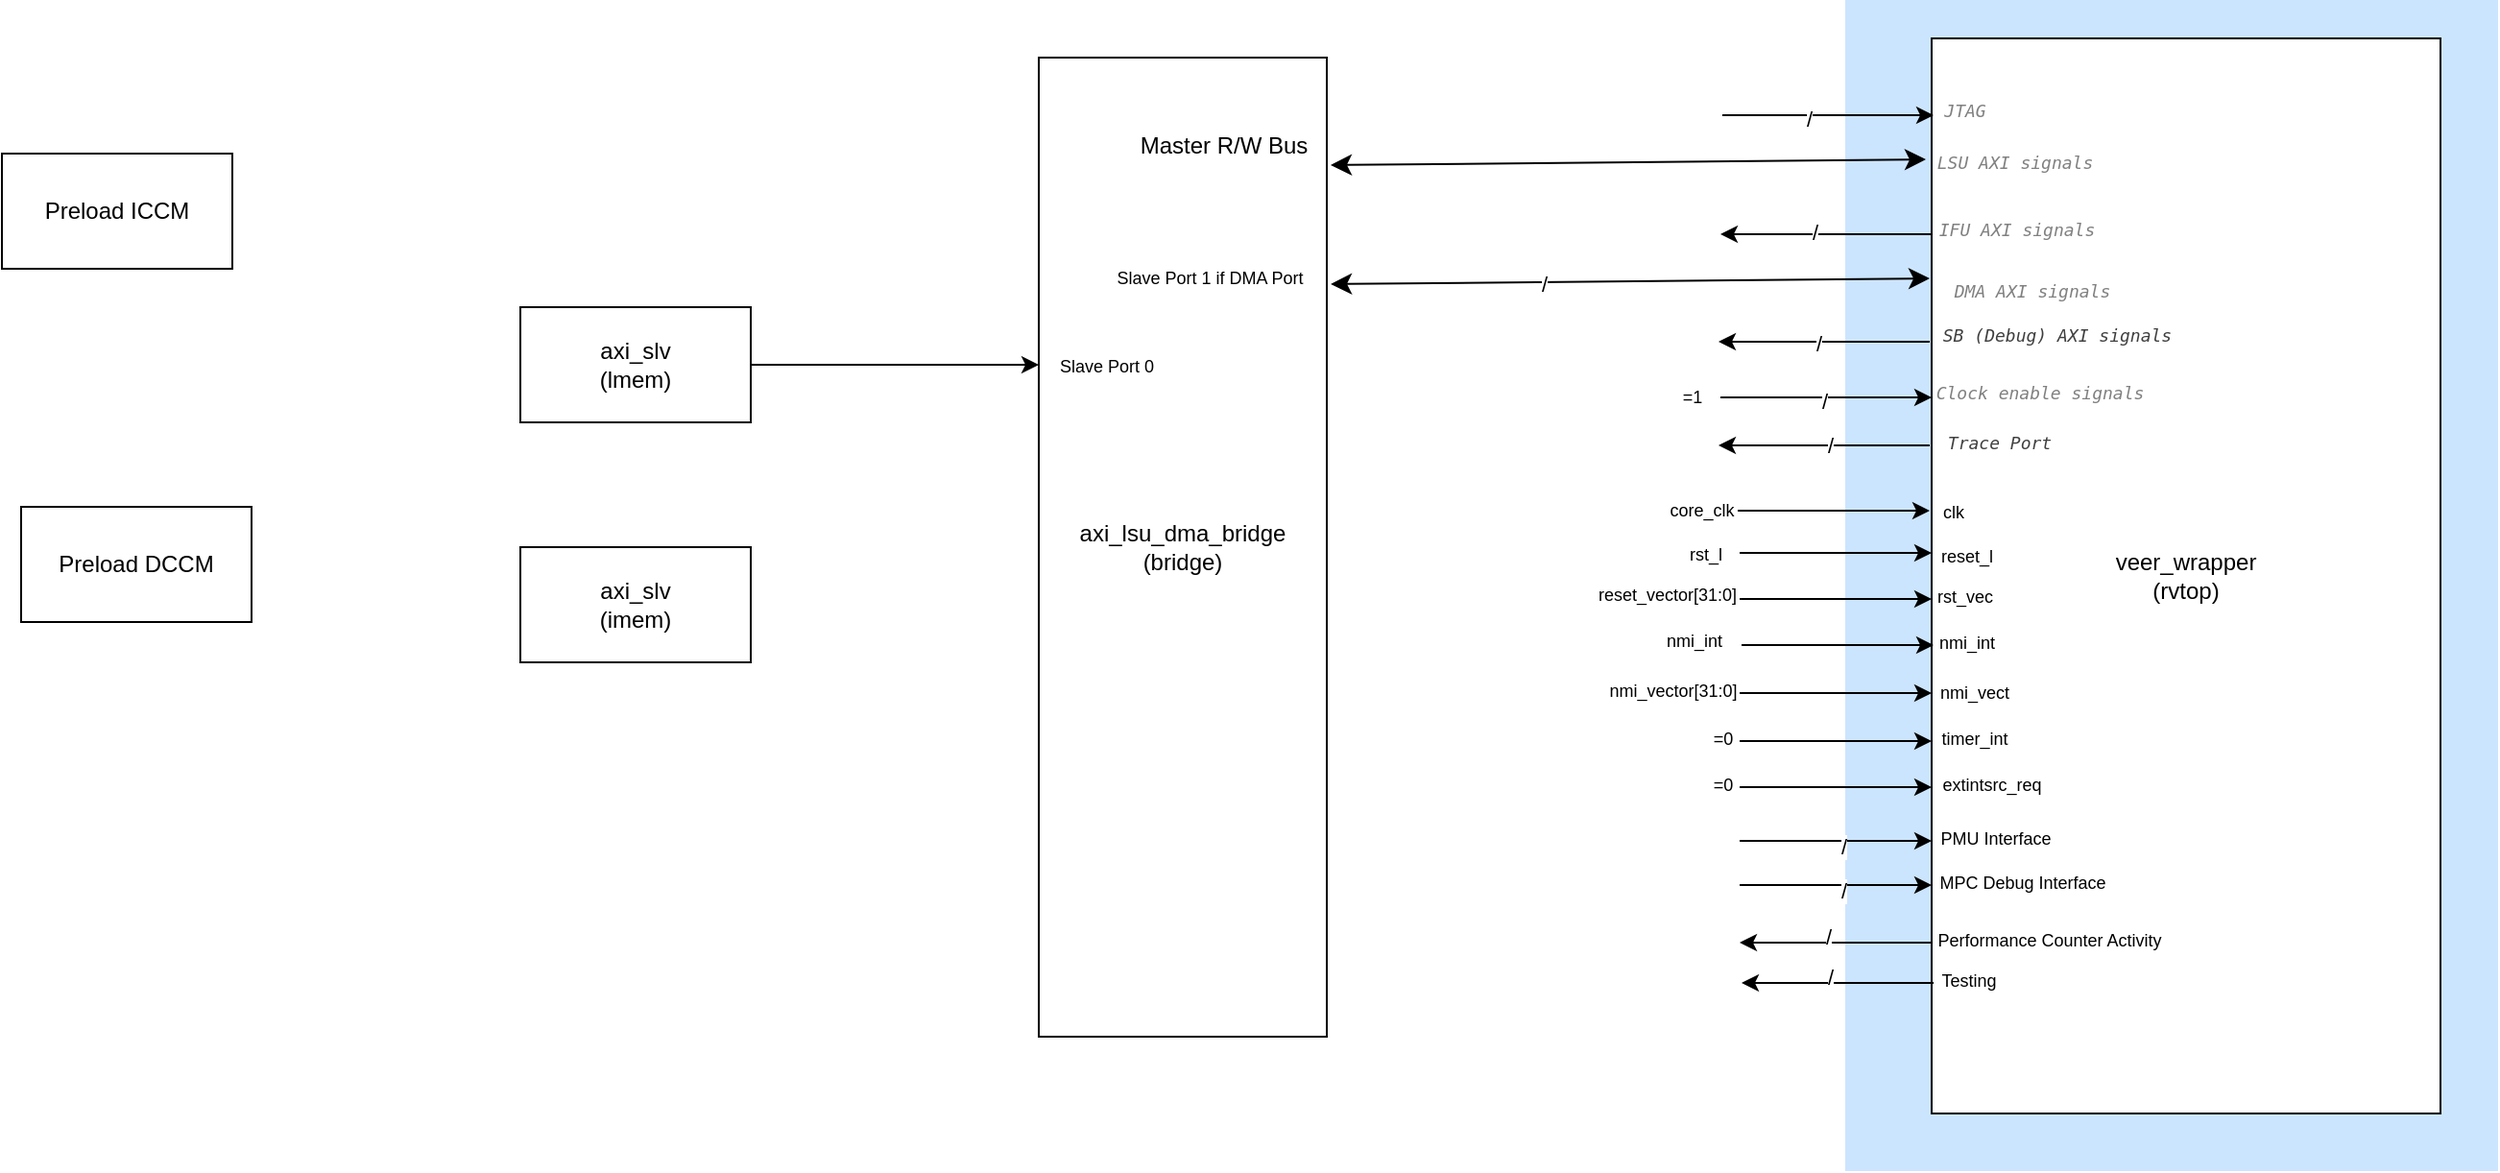 <mxfile>
    <diagram id="nt68YbS16cfVSnMFpd4P" name="tb_top">
        <mxGraphModel dx="2227" dy="465" grid="1" gridSize="10" guides="1" tooltips="1" connect="1" arrows="1" fold="1" page="1" pageScale="1" pageWidth="850" pageHeight="1100" math="0" shadow="0">
            <root>
                <mxCell id="0"/>
                <mxCell id="1" parent="0"/>
                <mxCell id="70" value="" style="whiteSpace=wrap;html=1;strokeColor=none;fillColor=#CCE5FF;" parent="1" vertex="1">
                    <mxGeometry x="320" y="80" width="340" height="610" as="geometry"/>
                </mxCell>
                <mxCell id="2" value="veer_wrapper&lt;div&gt;(rvtop)&lt;/div&gt;" style="whiteSpace=wrap;html=1;" parent="1" vertex="1">
                    <mxGeometry x="365" y="100" width="265" height="560" as="geometry"/>
                </mxCell>
                <mxCell id="6" value="&lt;div style=&quot;color: rgb(36, 41, 46); background-color: rgb(255, 255, 255); font-family: &amp;quot;Droid Sans Mono&amp;quot;, &amp;quot;monospace&amp;quot;, monospace; line-height: 19px; white-space-collapse: preserve;&quot;&gt;&lt;span style=&quot;color: rgb(128, 128, 128); font-style: italic;&quot;&gt;&lt;font style=&quot;font-size: 9px;&quot;&gt;LSU AXI signals&lt;/font&gt;&lt;/span&gt;&lt;/div&gt;" style="text;html=1;align=center;verticalAlign=middle;resizable=0;points=[];autosize=1;strokeColor=none;fillColor=none;" parent="1" vertex="1">
                    <mxGeometry x="358" y="149" width="100" height="30" as="geometry"/>
                </mxCell>
                <mxCell id="8" value="" style="edgeStyle=none;orthogonalLoop=1;jettySize=auto;html=1;" parent="1" edge="1">
                    <mxGeometry width="100" relative="1" as="geometry">
                        <mxPoint x="365" y="202" as="sourcePoint"/>
                        <mxPoint x="255" y="202" as="targetPoint"/>
                        <Array as="points"/>
                    </mxGeometry>
                </mxCell>
                <mxCell id="53" value="/" style="edgeLabel;html=1;align=center;verticalAlign=middle;resizable=0;points=[];" parent="8" vertex="1" connectable="0">
                    <mxGeometry x="0.11" y="-1" relative="1" as="geometry">
                        <mxPoint as="offset"/>
                    </mxGeometry>
                </mxCell>
                <mxCell id="9" value="&lt;div style=&quot;color: rgb(36, 41, 46); background-color: rgb(255, 255, 255); font-family: &amp;quot;Droid Sans Mono&amp;quot;, &amp;quot;monospace&amp;quot;, monospace; line-height: 19px; white-space-collapse: preserve;&quot;&gt;&lt;span style=&quot;color: rgb(128, 128, 128); font-style: italic;&quot;&gt;&lt;font style=&quot;font-size: 9px;&quot;&gt;IFU AXI signals&lt;/font&gt;&lt;/span&gt;&lt;/div&gt;" style="text;html=1;align=center;verticalAlign=middle;resizable=0;points=[];autosize=1;strokeColor=none;fillColor=none;" parent="1" vertex="1">
                    <mxGeometry x="359" y="184" width="100" height="30" as="geometry"/>
                </mxCell>
                <mxCell id="11" value="&lt;div style=&quot;color: rgb(36, 41, 46); background-color: rgb(255, 255, 255); font-family: &amp;quot;Droid Sans Mono&amp;quot;, &amp;quot;monospace&amp;quot;, monospace; line-height: 19px; white-space-collapse: preserve;&quot;&gt;&lt;span style=&quot;color: rgb(128, 128, 128); font-style: italic;&quot;&gt;&lt;font style=&quot;font-size: 9px;&quot;&gt;DMA AXI signals&lt;/font&gt;&lt;/span&gt;&lt;/div&gt;" style="text;html=1;align=center;verticalAlign=middle;resizable=0;points=[];autosize=1;strokeColor=none;fillColor=none;" parent="1" vertex="1">
                    <mxGeometry x="367" y="216" width="100" height="30" as="geometry"/>
                </mxCell>
                <mxCell id="12" value="" style="edgeStyle=none;orthogonalLoop=1;jettySize=auto;html=1;" parent="1" edge="1">
                    <mxGeometry width="100" relative="1" as="geometry">
                        <mxPoint x="364" y="258" as="sourcePoint"/>
                        <mxPoint x="254" y="258" as="targetPoint"/>
                        <Array as="points"/>
                    </mxGeometry>
                </mxCell>
                <mxCell id="55" value="/" style="edgeLabel;html=1;align=center;verticalAlign=middle;resizable=0;points=[];" parent="12" vertex="1" connectable="0">
                    <mxGeometry x="0.067" y="1" relative="1" as="geometry">
                        <mxPoint as="offset"/>
                    </mxGeometry>
                </mxCell>
                <mxCell id="13" value="&lt;div style=&quot;color: rgb(36, 41, 46); background-color: rgb(255, 255, 255); font-family: &amp;quot;Droid Sans Mono&amp;quot;, &amp;quot;monospace&amp;quot;, monospace; line-height: 19px; white-space-collapse: preserve;&quot;&gt;&lt;span style=&quot;color: rgb(63, 63, 63); font-size: 9px; font-style: italic;&quot;&gt;SB (Debug) AXI signals&lt;/span&gt;&lt;/div&gt;" style="text;html=1;align=center;verticalAlign=middle;resizable=0;points=[];autosize=1;strokeColor=none;fillColor=none;" parent="1" vertex="1">
                    <mxGeometry x="360" y="239" width="140" height="30" as="geometry"/>
                </mxCell>
                <mxCell id="14" value="" style="edgeStyle=none;orthogonalLoop=1;jettySize=auto;html=1;" parent="1" edge="1">
                    <mxGeometry width="100" relative="1" as="geometry">
                        <mxPoint x="264" y="346" as="sourcePoint"/>
                        <mxPoint x="364" y="346" as="targetPoint"/>
                        <Array as="points"/>
                    </mxGeometry>
                </mxCell>
                <mxCell id="15" value="&lt;font style=&quot;font-size: 9px;&quot;&gt;clk&lt;/font&gt;" style="text;html=1;align=center;verticalAlign=middle;resizable=0;points=[];autosize=1;strokeColor=none;fillColor=none;" parent="1" vertex="1">
                    <mxGeometry x="361" y="331" width="30" height="30" as="geometry"/>
                </mxCell>
                <mxCell id="20" value="" style="edgeStyle=none;orthogonalLoop=1;jettySize=auto;html=1;" parent="1" edge="1">
                    <mxGeometry width="100" relative="1" as="geometry">
                        <mxPoint x="265" y="368" as="sourcePoint"/>
                        <mxPoint x="365" y="368" as="targetPoint"/>
                        <Array as="points"/>
                    </mxGeometry>
                </mxCell>
                <mxCell id="21" value="&lt;font style=&quot;font-size: 9px;&quot;&gt;reset_l&lt;/font&gt;" style="text;html=1;align=center;verticalAlign=middle;resizable=0;points=[];autosize=1;strokeColor=none;fillColor=none;" parent="1" vertex="1">
                    <mxGeometry x="358" y="354" width="50" height="30" as="geometry"/>
                </mxCell>
                <mxCell id="22" value="" style="edgeStyle=none;orthogonalLoop=1;jettySize=auto;html=1;" parent="1" edge="1">
                    <mxGeometry width="100" relative="1" as="geometry">
                        <mxPoint x="265" y="392" as="sourcePoint"/>
                        <mxPoint x="365" y="392" as="targetPoint"/>
                        <Array as="points"/>
                    </mxGeometry>
                </mxCell>
                <mxCell id="23" value="&lt;font style=&quot;font-size: 9px;&quot;&gt;rst_vec&lt;/font&gt;" style="text;html=1;align=center;verticalAlign=middle;resizable=0;points=[];autosize=1;strokeColor=none;fillColor=none;" parent="1" vertex="1">
                    <mxGeometry x="357" y="375" width="50" height="30" as="geometry"/>
                </mxCell>
                <mxCell id="24" value="" style="edgeStyle=none;orthogonalLoop=1;jettySize=auto;html=1;" parent="1" edge="1">
                    <mxGeometry width="100" relative="1" as="geometry">
                        <mxPoint x="266" y="416" as="sourcePoint"/>
                        <mxPoint x="366" y="416" as="targetPoint"/>
                        <Array as="points"/>
                    </mxGeometry>
                </mxCell>
                <mxCell id="25" value="&lt;font style=&quot;font-size: 9px;&quot;&gt;nmi_int&lt;/font&gt;" style="text;html=1;align=center;verticalAlign=middle;resizable=0;points=[];autosize=1;strokeColor=none;fillColor=none;" parent="1" vertex="1">
                    <mxGeometry x="358" y="399" width="50" height="30" as="geometry"/>
                </mxCell>
                <mxCell id="26" value="" style="edgeStyle=none;orthogonalLoop=1;jettySize=auto;html=1;" parent="1" edge="1">
                    <mxGeometry width="100" relative="1" as="geometry">
                        <mxPoint x="265" y="441" as="sourcePoint"/>
                        <mxPoint x="365" y="441" as="targetPoint"/>
                        <Array as="points"/>
                    </mxGeometry>
                </mxCell>
                <mxCell id="27" value="&lt;font style=&quot;font-size: 9px;&quot;&gt;nmi_vect&lt;/font&gt;" style="text;html=1;align=center;verticalAlign=middle;resizable=0;points=[];autosize=1;strokeColor=none;fillColor=none;" parent="1" vertex="1">
                    <mxGeometry x="357" y="425" width="60" height="30" as="geometry"/>
                </mxCell>
                <mxCell id="31" value="&lt;font style=&quot;font-size: 9px;&quot;&gt;core_clk&lt;/font&gt;" style="text;html=1;align=center;verticalAlign=middle;resizable=0;points=[];autosize=1;strokeColor=none;fillColor=none;" parent="1" vertex="1">
                    <mxGeometry x="215" y="330" width="60" height="30" as="geometry"/>
                </mxCell>
                <mxCell id="32" value="&lt;font style=&quot;font-size: 9px;&quot;&gt;rst_l&lt;/font&gt;" style="text;html=1;align=center;verticalAlign=middle;resizable=0;points=[];autosize=1;strokeColor=none;fillColor=none;" parent="1" vertex="1">
                    <mxGeometry x="227" y="353" width="40" height="30" as="geometry"/>
                </mxCell>
                <mxCell id="33" value="&lt;font style=&quot;font-size: 9px;&quot;&gt;reset_vector[31:0]&lt;/font&gt;" style="text;html=1;align=center;verticalAlign=middle;resizable=0;points=[];autosize=1;strokeColor=none;fillColor=none;" parent="1" vertex="1">
                    <mxGeometry x="177" y="374" width="100" height="30" as="geometry"/>
                </mxCell>
                <mxCell id="34" value="&lt;font style=&quot;font-size: 9px;&quot;&gt;nmi_int&lt;/font&gt;" style="text;html=1;align=center;verticalAlign=middle;resizable=0;points=[];autosize=1;strokeColor=none;fillColor=none;" parent="1" vertex="1">
                    <mxGeometry x="216" y="398" width="50" height="30" as="geometry"/>
                </mxCell>
                <mxCell id="35" value="&lt;font style=&quot;font-size: 9px;&quot;&gt;nmi_vector[31:0]&lt;/font&gt;" style="text;html=1;align=center;verticalAlign=middle;resizable=0;points=[];autosize=1;strokeColor=none;fillColor=none;" parent="1" vertex="1">
                    <mxGeometry x="185" y="424" width="90" height="30" as="geometry"/>
                </mxCell>
                <mxCell id="37" value="" style="edgeStyle=none;orthogonalLoop=1;jettySize=auto;html=1;" parent="1" edge="1">
                    <mxGeometry width="100" relative="1" as="geometry">
                        <mxPoint x="256" y="140" as="sourcePoint"/>
                        <mxPoint x="366" y="140" as="targetPoint"/>
                        <Array as="points"/>
                    </mxGeometry>
                </mxCell>
                <mxCell id="51" value="/" style="edgeLabel;html=1;align=center;verticalAlign=middle;resizable=0;points=[];" parent="37" vertex="1" connectable="0">
                    <mxGeometry x="-0.179" y="-2" relative="1" as="geometry">
                        <mxPoint as="offset"/>
                    </mxGeometry>
                </mxCell>
                <mxCell id="38" value="&lt;div style=&quot;color: rgb(36, 41, 46); background-color: rgb(255, 255, 255); font-family: &amp;quot;Droid Sans Mono&amp;quot;, &amp;quot;monospace&amp;quot;, monospace; line-height: 19px; white-space-collapse: preserve;&quot;&gt;&lt;span style=&quot;color: rgb(128, 128, 128); font-style: italic;&quot;&gt;&lt;font style=&quot;font-size: 9px;&quot;&gt;JTAG&lt;/font&gt;&lt;/span&gt;&lt;/div&gt;" style="text;html=1;align=center;verticalAlign=middle;resizable=0;points=[];autosize=1;strokeColor=none;fillColor=none;" parent="1" vertex="1">
                    <mxGeometry x="357" y="122" width="50" height="30" as="geometry"/>
                </mxCell>
                <mxCell id="39" value="" style="edgeStyle=none;orthogonalLoop=1;jettySize=auto;html=1;" parent="1" edge="1">
                    <mxGeometry width="100" relative="1" as="geometry">
                        <mxPoint x="255" y="287" as="sourcePoint"/>
                        <mxPoint x="365" y="287" as="targetPoint"/>
                        <Array as="points"/>
                    </mxGeometry>
                </mxCell>
                <mxCell id="56" value="/" style="edgeLabel;html=1;align=center;verticalAlign=middle;resizable=0;points=[];" parent="39" vertex="1" connectable="0">
                    <mxGeometry x="-0.023" y="-2" relative="1" as="geometry">
                        <mxPoint as="offset"/>
                    </mxGeometry>
                </mxCell>
                <mxCell id="40" value="&lt;div style=&quot;color: rgb(36, 41, 46); background-color: rgb(255, 255, 255); font-family: &amp;quot;Droid Sans Mono&amp;quot;, &amp;quot;monospace&amp;quot;, monospace; line-height: 19px; white-space-collapse: preserve;&quot;&gt;&lt;span style=&quot;color: rgb(128, 128, 128); font-style: italic;&quot;&gt;&lt;font style=&quot;font-size: 9px;&quot;&gt;Clock enable signals&lt;/font&gt;&lt;/span&gt;&lt;/div&gt;" style="text;html=1;align=center;verticalAlign=middle;resizable=0;points=[];autosize=1;strokeColor=none;fillColor=none;" parent="1" vertex="1">
                    <mxGeometry x="356" y="269" width="130" height="30" as="geometry"/>
                </mxCell>
                <mxCell id="41" value="&lt;font style=&quot;font-size: 9px;&quot;&gt;=1&lt;/font&gt;" style="text;html=1;align=center;verticalAlign=middle;resizable=0;points=[];autosize=1;strokeColor=none;fillColor=none;" parent="1" vertex="1">
                    <mxGeometry x="225" y="271" width="30" height="30" as="geometry"/>
                </mxCell>
                <mxCell id="42" value="" style="edgeStyle=none;orthogonalLoop=1;jettySize=auto;html=1;" parent="1" edge="1">
                    <mxGeometry width="100" relative="1" as="geometry">
                        <mxPoint x="265" y="466" as="sourcePoint"/>
                        <mxPoint x="365" y="466" as="targetPoint"/>
                        <Array as="points"/>
                    </mxGeometry>
                </mxCell>
                <mxCell id="43" value="&lt;font style=&quot;font-size: 9px;&quot;&gt;timer_int&lt;/font&gt;" style="text;html=1;align=center;verticalAlign=middle;resizable=0;points=[];autosize=1;strokeColor=none;fillColor=none;" parent="1" vertex="1">
                    <mxGeometry x="357" y="449" width="60" height="30" as="geometry"/>
                </mxCell>
                <mxCell id="44" value="&lt;font style=&quot;font-size: 9px;&quot;&gt;=0&lt;/font&gt;" style="text;html=1;align=center;verticalAlign=middle;resizable=0;points=[];autosize=1;strokeColor=none;fillColor=none;" parent="1" vertex="1">
                    <mxGeometry x="241" y="449" width="30" height="30" as="geometry"/>
                </mxCell>
                <mxCell id="45" value="" style="edgeStyle=none;orthogonalLoop=1;jettySize=auto;html=1;" parent="1" edge="1">
                    <mxGeometry width="100" relative="1" as="geometry">
                        <mxPoint x="265" y="490" as="sourcePoint"/>
                        <mxPoint x="365" y="490" as="targetPoint"/>
                        <Array as="points"/>
                    </mxGeometry>
                </mxCell>
                <mxCell id="46" value="&lt;font style=&quot;font-size: 9px;&quot;&gt;extintsrc_req&lt;/font&gt;" style="text;html=1;align=center;verticalAlign=middle;resizable=0;points=[];autosize=1;strokeColor=none;fillColor=none;" parent="1" vertex="1">
                    <mxGeometry x="356" y="473" width="80" height="30" as="geometry"/>
                </mxCell>
                <mxCell id="47" value="&lt;font style=&quot;font-size: 9px;&quot;&gt;=0&lt;/font&gt;" style="text;html=1;align=center;verticalAlign=middle;resizable=0;points=[];autosize=1;strokeColor=none;fillColor=none;" parent="1" vertex="1">
                    <mxGeometry x="241" y="473" width="30" height="30" as="geometry"/>
                </mxCell>
                <mxCell id="49" value="" style="edgeStyle=none;orthogonalLoop=1;jettySize=auto;html=1;" parent="1" edge="1">
                    <mxGeometry width="100" relative="1" as="geometry">
                        <mxPoint x="364" y="312" as="sourcePoint"/>
                        <mxPoint x="254" y="312" as="targetPoint"/>
                        <Array as="points"/>
                    </mxGeometry>
                </mxCell>
                <mxCell id="57" value="/" style="edgeLabel;html=1;align=center;verticalAlign=middle;resizable=0;points=[];" parent="49" vertex="1" connectable="0">
                    <mxGeometry x="-0.058" relative="1" as="geometry">
                        <mxPoint as="offset"/>
                    </mxGeometry>
                </mxCell>
                <mxCell id="50" value="&lt;div style=&quot;color: rgb(36, 41, 46); background-color: rgb(255, 255, 255); font-family: &amp;quot;Droid Sans Mono&amp;quot;, &amp;quot;monospace&amp;quot;, monospace; line-height: 19px; white-space-collapse: preserve;&quot;&gt;&lt;span style=&quot;color: rgb(63, 63, 63); font-size: 9px; font-style: italic;&quot;&gt;Trace Port&lt;/span&gt;&lt;/div&gt;" style="text;html=1;align=center;verticalAlign=middle;resizable=0;points=[];autosize=1;strokeColor=none;fillColor=none;" parent="1" vertex="1">
                    <mxGeometry x="360" y="295" width="80" height="30" as="geometry"/>
                </mxCell>
                <mxCell id="58" value="" style="edgeStyle=none;orthogonalLoop=1;jettySize=auto;html=1;" parent="1" edge="1">
                    <mxGeometry width="100" relative="1" as="geometry">
                        <mxPoint x="265" y="541" as="sourcePoint"/>
                        <mxPoint x="365" y="541" as="targetPoint"/>
                        <Array as="points"/>
                    </mxGeometry>
                </mxCell>
                <mxCell id="60" value="/" style="edgeLabel;html=1;align=center;verticalAlign=middle;resizable=0;points=[];" parent="58" vertex="1" connectable="0">
                    <mxGeometry x="0.082" y="-3" relative="1" as="geometry">
                        <mxPoint as="offset"/>
                    </mxGeometry>
                </mxCell>
                <mxCell id="59" value="&lt;font style=&quot;font-size: 9px;&quot;&gt;MPC Debug Interface&lt;/font&gt;" style="text;html=1;align=center;verticalAlign=middle;resizable=0;points=[];autosize=1;strokeColor=none;fillColor=none;" parent="1" vertex="1">
                    <mxGeometry x="357" y="524" width="110" height="30" as="geometry"/>
                </mxCell>
                <mxCell id="61" value="" style="edgeStyle=none;orthogonalLoop=1;jettySize=auto;html=1;" parent="1" edge="1">
                    <mxGeometry width="100" relative="1" as="geometry">
                        <mxPoint x="265" y="518" as="sourcePoint"/>
                        <mxPoint x="365" y="518" as="targetPoint"/>
                        <Array as="points"/>
                    </mxGeometry>
                </mxCell>
                <mxCell id="62" value="/" style="edgeLabel;html=1;align=center;verticalAlign=middle;resizable=0;points=[];" parent="61" vertex="1" connectable="0">
                    <mxGeometry x="0.082" y="-3" relative="1" as="geometry">
                        <mxPoint as="offset"/>
                    </mxGeometry>
                </mxCell>
                <mxCell id="63" value="&lt;font style=&quot;font-size: 9px;&quot;&gt;PMU Interface&lt;/font&gt;" style="text;html=1;align=center;verticalAlign=middle;resizable=0;points=[];autosize=1;strokeColor=none;fillColor=none;" parent="1" vertex="1">
                    <mxGeometry x="358" y="501" width="80" height="30" as="geometry"/>
                </mxCell>
                <mxCell id="64" value="" style="edgeStyle=none;orthogonalLoop=1;jettySize=auto;html=1;" parent="1" edge="1">
                    <mxGeometry width="100" relative="1" as="geometry">
                        <mxPoint x="365" y="571" as="sourcePoint"/>
                        <mxPoint x="265" y="571" as="targetPoint"/>
                        <Array as="points"/>
                    </mxGeometry>
                </mxCell>
                <mxCell id="65" value="/" style="edgeLabel;html=1;align=center;verticalAlign=middle;resizable=0;points=[];" parent="64" vertex="1" connectable="0">
                    <mxGeometry x="0.082" y="-3" relative="1" as="geometry">
                        <mxPoint as="offset"/>
                    </mxGeometry>
                </mxCell>
                <mxCell id="66" value="&lt;font style=&quot;font-size: 9px;&quot;&gt;Performance Counter Activity&lt;/font&gt;" style="text;html=1;align=center;verticalAlign=middle;resizable=0;points=[];autosize=1;strokeColor=none;fillColor=none;" parent="1" vertex="1">
                    <mxGeometry x="356" y="554" width="140" height="30" as="geometry"/>
                </mxCell>
                <mxCell id="67" value="" style="edgeStyle=none;orthogonalLoop=1;jettySize=auto;html=1;" parent="1" edge="1">
                    <mxGeometry width="100" relative="1" as="geometry">
                        <mxPoint x="366" y="592" as="sourcePoint"/>
                        <mxPoint x="266" y="592" as="targetPoint"/>
                        <Array as="points"/>
                    </mxGeometry>
                </mxCell>
                <mxCell id="68" value="/" style="edgeLabel;html=1;align=center;verticalAlign=middle;resizable=0;points=[];" parent="67" vertex="1" connectable="0">
                    <mxGeometry x="0.082" y="-3" relative="1" as="geometry">
                        <mxPoint as="offset"/>
                    </mxGeometry>
                </mxCell>
                <mxCell id="69" value="&lt;font style=&quot;font-size: 9px;&quot;&gt;Testing&lt;/font&gt;" style="text;html=1;align=center;verticalAlign=middle;resizable=0;points=[];autosize=1;strokeColor=none;fillColor=none;" parent="1" vertex="1">
                    <mxGeometry x="359" y="575" width="50" height="30" as="geometry"/>
                </mxCell>
                <mxCell id="71" value="axi_lsu_dma_bridge&lt;div&gt;(bridge)&lt;/div&gt;" style="whiteSpace=wrap;html=1;" parent="1" vertex="1">
                    <mxGeometry x="-100" y="110" width="150" height="510" as="geometry"/>
                </mxCell>
                <mxCell id="75" value="&lt;span style=&quot;color: rgb(0, 0, 0); text-wrap-mode: nowrap;&quot;&gt;axi_slv&lt;/span&gt;&lt;div style=&quot;text-wrap-mode: nowrap;&quot;&gt;(lmem)&lt;/div&gt;" style="whiteSpace=wrap;html=1;" parent="1" vertex="1">
                    <mxGeometry x="-370" y="240" width="120" height="60" as="geometry"/>
                </mxCell>
                <mxCell id="76" value="&lt;span style=&quot;color: rgb(0, 0, 0); text-wrap-mode: nowrap;&quot;&gt;axi_slv&lt;/span&gt;&lt;div style=&quot;text-wrap-mode: nowrap;&quot;&gt;(imem)&lt;/div&gt;" style="whiteSpace=wrap;html=1;" parent="1" vertex="1">
                    <mxGeometry x="-370" y="365" width="120" height="60" as="geometry"/>
                </mxCell>
                <mxCell id="77" value="&lt;span style=&quot;text-wrap-mode: nowrap;&quot;&gt;Preload ICCM&lt;/span&gt;" style="whiteSpace=wrap;html=1;" parent="1" vertex="1">
                    <mxGeometry x="-640" y="160" width="120" height="60" as="geometry"/>
                </mxCell>
                <mxCell id="78" value="&lt;span style=&quot;text-wrap-mode: nowrap;&quot;&gt;Preload DCCM&lt;/span&gt;" style="whiteSpace=wrap;html=1;" parent="1" vertex="1">
                    <mxGeometry x="-630" y="344" width="120" height="60" as="geometry"/>
                </mxCell>
                <mxCell id="80" value="" style="edgeStyle=none;html=1;" edge="1" parent="1" source="75" target="79">
                    <mxGeometry relative="1" as="geometry"/>
                </mxCell>
                <mxCell id="79" value="&lt;font style=&quot;font-size: 9px;&quot;&gt;Slave Port 0&lt;/font&gt;" style="text;html=1;align=center;verticalAlign=middle;resizable=0;points=[];autosize=1;strokeColor=none;fillColor=none;" vertex="1" parent="1">
                    <mxGeometry x="-100" y="255" width="70" height="30" as="geometry"/>
                </mxCell>
                <mxCell id="81" value="&lt;font style=&quot;font-size: 9px;&quot;&gt;Slave Port 1 if DMA Port&amp;nbsp;&lt;/font&gt;" style="text;html=1;align=center;verticalAlign=middle;resizable=0;points=[];autosize=1;strokeColor=none;fillColor=none;" vertex="1" parent="1">
                    <mxGeometry x="-70" y="209" width="120" height="30" as="geometry"/>
                </mxCell>
                <mxCell id="82" value="" style="edgeStyle=none;orthogonalLoop=1;jettySize=auto;html=1;endArrow=classic;startArrow=classic;endSize=8;startSize=8;exitX=1.017;exitY=0.633;exitDx=0;exitDy=0;exitPerimeter=0;entryX=-0.03;entryY=0.3;entryDx=0;entryDy=0;entryPerimeter=0;" edge="1" parent="1" source="81" target="11">
                    <mxGeometry width="100" relative="1" as="geometry">
                        <mxPoint x="60" y="230" as="sourcePoint"/>
                        <mxPoint x="200" y="230" as="targetPoint"/>
                        <Array as="points"/>
                    </mxGeometry>
                </mxCell>
                <mxCell id="83" value="/" style="edgeLabel;html=1;align=center;verticalAlign=middle;resizable=0;points=[];" vertex="1" connectable="0" parent="82">
                    <mxGeometry x="-0.289" y="-1" relative="1" as="geometry">
                        <mxPoint as="offset"/>
                    </mxGeometry>
                </mxCell>
                <mxCell id="84" value="" style="edgeStyle=none;orthogonalLoop=1;jettySize=auto;html=1;endArrow=classic;startArrow=classic;endSize=8;startSize=8;entryX=0.04;entryY=0.467;entryDx=0;entryDy=0;entryPerimeter=0;exitX=1.009;exitY=0.833;exitDx=0;exitDy=0;exitPerimeter=0;" edge="1" parent="1" source="85" target="6">
                    <mxGeometry width="100" relative="1" as="geometry">
                        <mxPoint x="120" y="170" as="sourcePoint"/>
                        <mxPoint x="220" y="170" as="targetPoint"/>
                        <Array as="points"/>
                    </mxGeometry>
                </mxCell>
                <mxCell id="85" value="Master R/W Bus" style="text;html=1;align=center;verticalAlign=middle;resizable=0;points=[];autosize=1;strokeColor=none;fillColor=none;" vertex="1" parent="1">
                    <mxGeometry x="-59" y="141" width="110" height="30" as="geometry"/>
                </mxCell>
            </root>
        </mxGraphModel>
    </diagram>
</mxfile>